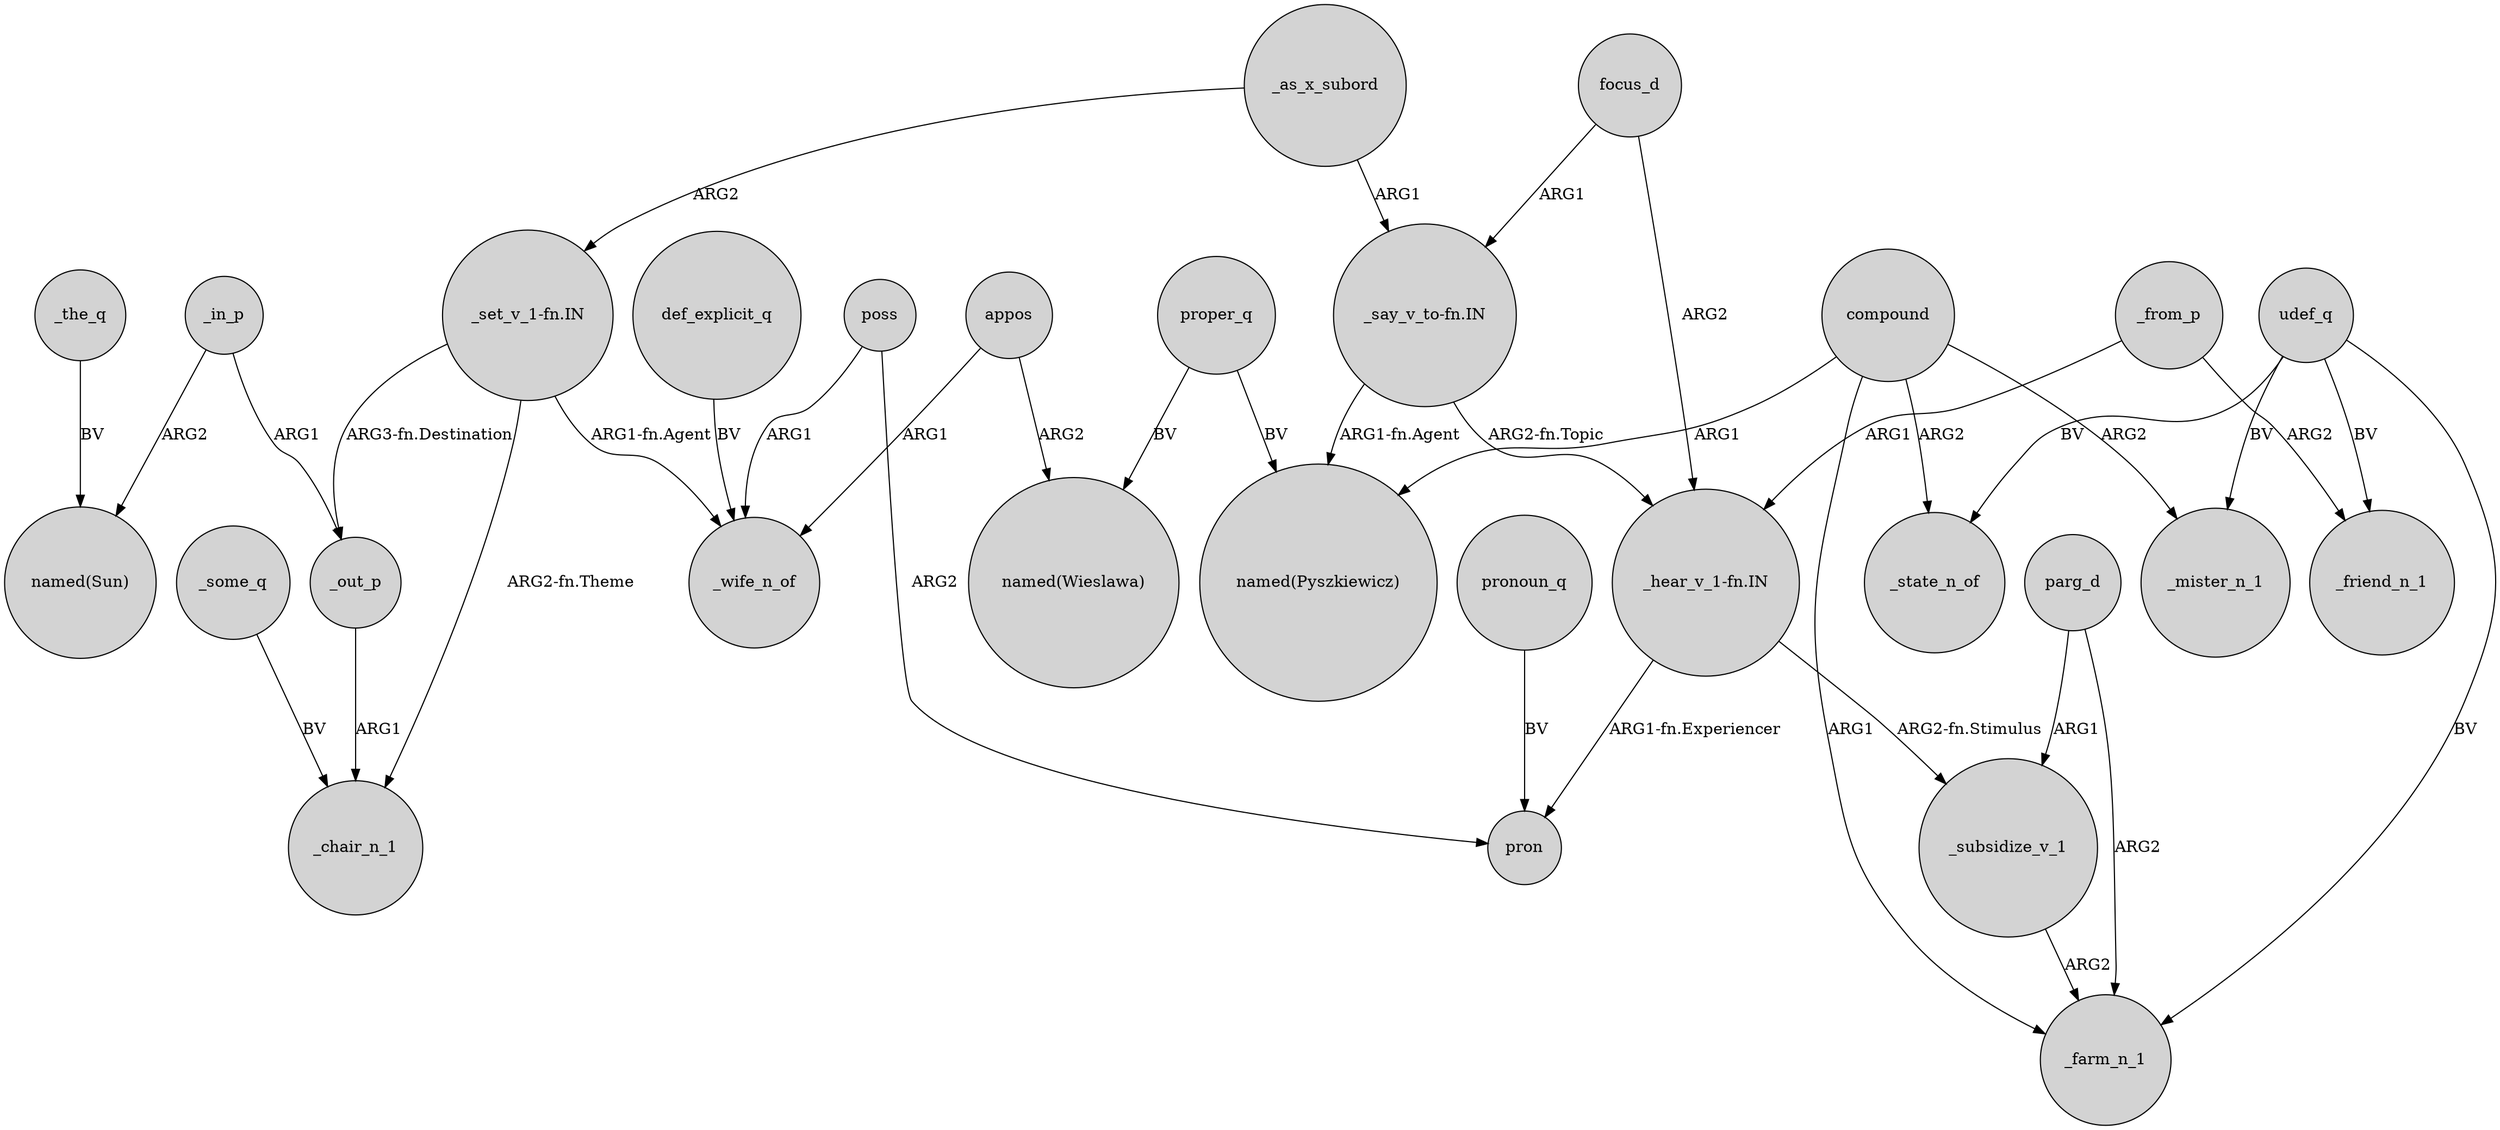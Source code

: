 digraph {
	node [shape=circle style=filled]
	proper_q -> "named(Wieslawa)" [label=BV]
	_as_x_subord -> "_set_v_1-fn.IN" [label=ARG2]
	_out_p -> _chair_n_1 [label=ARG1]
	"_set_v_1-fn.IN" -> _chair_n_1 [label="ARG2-fn.Theme"]
	poss -> pron [label=ARG2]
	def_explicit_q -> _wife_n_of [label=BV]
	parg_d -> _subsidize_v_1 [label=ARG1]
	compound -> _mister_n_1 [label=ARG2]
	udef_q -> _state_n_of [label=BV]
	compound -> _farm_n_1 [label=ARG1]
	"_hear_v_1-fn.IN" -> _subsidize_v_1 [label="ARG2-fn.Stimulus"]
	udef_q -> _mister_n_1 [label=BV]
	compound -> _state_n_of [label=ARG2]
	"_say_v_to-fn.IN" -> "named(Pyszkiewicz)" [label="ARG1-fn.Agent"]
	focus_d -> "_hear_v_1-fn.IN" [label=ARG2]
	poss -> _wife_n_of [label=ARG1]
	parg_d -> _farm_n_1 [label=ARG2]
	pronoun_q -> pron [label=BV]
	_the_q -> "named(Sun)" [label=BV]
	_from_p -> _friend_n_1 [label=ARG2]
	appos -> _wife_n_of [label=ARG1]
	compound -> "named(Pyszkiewicz)" [label=ARG1]
	_from_p -> "_hear_v_1-fn.IN" [label=ARG1]
	_in_p -> _out_p [label=ARG1]
	proper_q -> "named(Pyszkiewicz)" [label=BV]
	"_hear_v_1-fn.IN" -> pron [label="ARG1-fn.Experiencer"]
	udef_q -> _friend_n_1 [label=BV]
	"_set_v_1-fn.IN" -> _out_p [label="ARG3-fn.Destination"]
	_subsidize_v_1 -> _farm_n_1 [label=ARG2]
	_some_q -> _chair_n_1 [label=BV]
	"_set_v_1-fn.IN" -> _wife_n_of [label="ARG1-fn.Agent"]
	"_say_v_to-fn.IN" -> "_hear_v_1-fn.IN" [label="ARG2-fn.Topic"]
	_in_p -> "named(Sun)" [label=ARG2]
	_as_x_subord -> "_say_v_to-fn.IN" [label=ARG1]
	udef_q -> _farm_n_1 [label=BV]
	appos -> "named(Wieslawa)" [label=ARG2]
	focus_d -> "_say_v_to-fn.IN" [label=ARG1]
}
